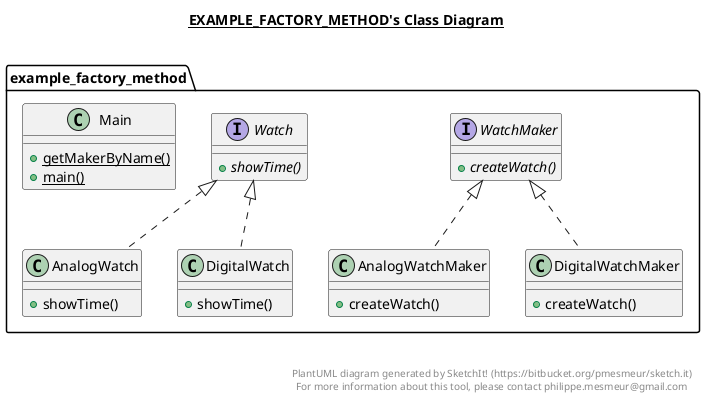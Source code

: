 @startuml

title __EXAMPLE_FACTORY_METHOD's Class Diagram__\n

  namespace example_factory_method {
    class example_factory_method.AnalogWatch {
        + showTime()
    }
  }
  

  namespace example_factory_method {
    class example_factory_method.AnalogWatchMaker {
        + createWatch()
    }
  }
  

  namespace example_factory_method {
    class example_factory_method.DigitalWatch {
        + showTime()
    }
  }
  

  namespace example_factory_method {
    class example_factory_method.DigitalWatchMaker {
        + createWatch()
    }
  }
  

  namespace example_factory_method {
    class example_factory_method.Main {
        {static} + getMakerByName()
        {static} + main()
    }
  }
  

  namespace example_factory_method {
    interface example_factory_method.Watch {
        {abstract} + showTime()
    }
  }
  

  namespace example_factory_method {
    interface example_factory_method.WatchMaker {
        {abstract} + createWatch()
    }
  }
  

  example_factory_method.AnalogWatch .up.|> example_factory_method.Watch
  example_factory_method.AnalogWatchMaker .up.|> example_factory_method.WatchMaker
  example_factory_method.DigitalWatch .up.|> example_factory_method.Watch
  example_factory_method.DigitalWatchMaker .up.|> example_factory_method.WatchMaker


right footer


PlantUML diagram generated by SketchIt! (https://bitbucket.org/pmesmeur/sketch.it)
For more information about this tool, please contact philippe.mesmeur@gmail.com
endfooter

@enduml
